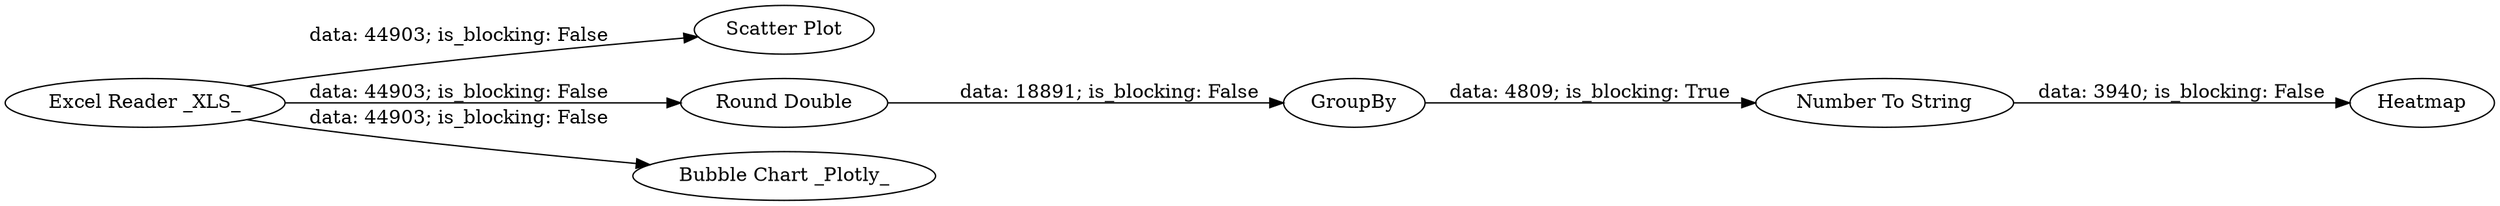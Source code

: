 digraph {
	"8808541524316760314_28" [label="Excel Reader _XLS_"]
	"8808541524316760314_22" [label="Scatter Plot"]
	"8808541524316760314_27" [label="Number To String"]
	"8808541524316760314_26" [label="Round Double"]
	"8808541524316760314_29" [label="Bubble Chart _Plotly_"]
	"8808541524316760314_20" [label=Heatmap]
	"8808541524316760314_25" [label=GroupBy]
	"8808541524316760314_28" -> "8808541524316760314_29" [label="data: 44903; is_blocking: False"]
	"8808541524316760314_28" -> "8808541524316760314_22" [label="data: 44903; is_blocking: False"]
	"8808541524316760314_25" -> "8808541524316760314_27" [label="data: 4809; is_blocking: True"]
	"8808541524316760314_27" -> "8808541524316760314_20" [label="data: 3940; is_blocking: False"]
	"8808541524316760314_26" -> "8808541524316760314_25" [label="data: 18891; is_blocking: False"]
	"8808541524316760314_28" -> "8808541524316760314_26" [label="data: 44903; is_blocking: False"]
	rankdir=LR
}

